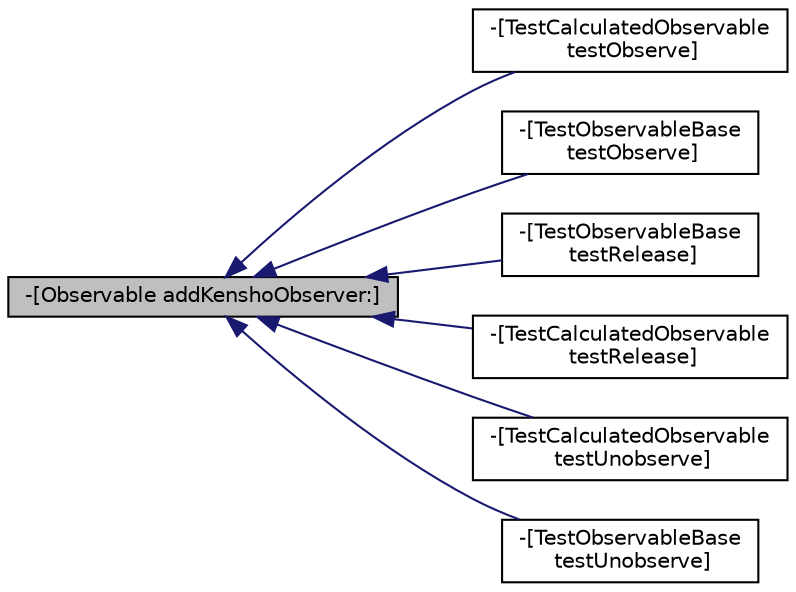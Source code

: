 digraph "-[Observable addKenshoObserver:]"
{
  bgcolor="transparent";
  edge [fontname="Helvetica",fontsize="10",labelfontname="Helvetica",labelfontsize="10"];
  node [fontname="Helvetica",fontsize="10",shape=record];
  rankdir="LR";
  Node1 [label="-[Observable addKenshoObserver:]",height=0.2,width=0.4,color="black", fillcolor="grey75", style="filled" fontcolor="black"];
  Node1 -> Node2 [dir="back",color="midnightblue",fontsize="10",style="solid",fontname="Helvetica"];
  Node2 [label="-[TestCalculatedObservable\l testObserve]",height=0.2,width=0.4,color="black",URL="$dd/dcf/interface_test_calculated_observable.html#a764e86a364f31e01a91202aa4d0460ad"];
  Node1 -> Node3 [dir="back",color="midnightblue",fontsize="10",style="solid",fontname="Helvetica"];
  Node3 [label="-[TestObservableBase\l testObserve]",height=0.2,width=0.4,color="black",URL="$d6/d94/interface_test_observable_base.html#a1cda1c282511544e1e84ad81060a50fb"];
  Node1 -> Node4 [dir="back",color="midnightblue",fontsize="10",style="solid",fontname="Helvetica"];
  Node4 [label="-[TestObservableBase\l testRelease]",height=0.2,width=0.4,color="black",URL="$d6/d94/interface_test_observable_base.html#ab57fce0013f544dea04adf7c16e84004"];
  Node1 -> Node5 [dir="back",color="midnightblue",fontsize="10",style="solid",fontname="Helvetica"];
  Node5 [label="-[TestCalculatedObservable\l testRelease]",height=0.2,width=0.4,color="black",URL="$dd/dcf/interface_test_calculated_observable.html#ae423da8220b30f913a636c36673b516a"];
  Node1 -> Node6 [dir="back",color="midnightblue",fontsize="10",style="solid",fontname="Helvetica"];
  Node6 [label="-[TestCalculatedObservable\l testUnobserve]",height=0.2,width=0.4,color="black",URL="$dd/dcf/interface_test_calculated_observable.html#ae1acbdd3c72e6bfcea395bf91bbc7ea3"];
  Node1 -> Node7 [dir="back",color="midnightblue",fontsize="10",style="solid",fontname="Helvetica"];
  Node7 [label="-[TestObservableBase\l testUnobserve]",height=0.2,width=0.4,color="black",URL="$d6/d94/interface_test_observable_base.html#a9d3ff8806de4ee47dd445f572750bbc2"];
}
